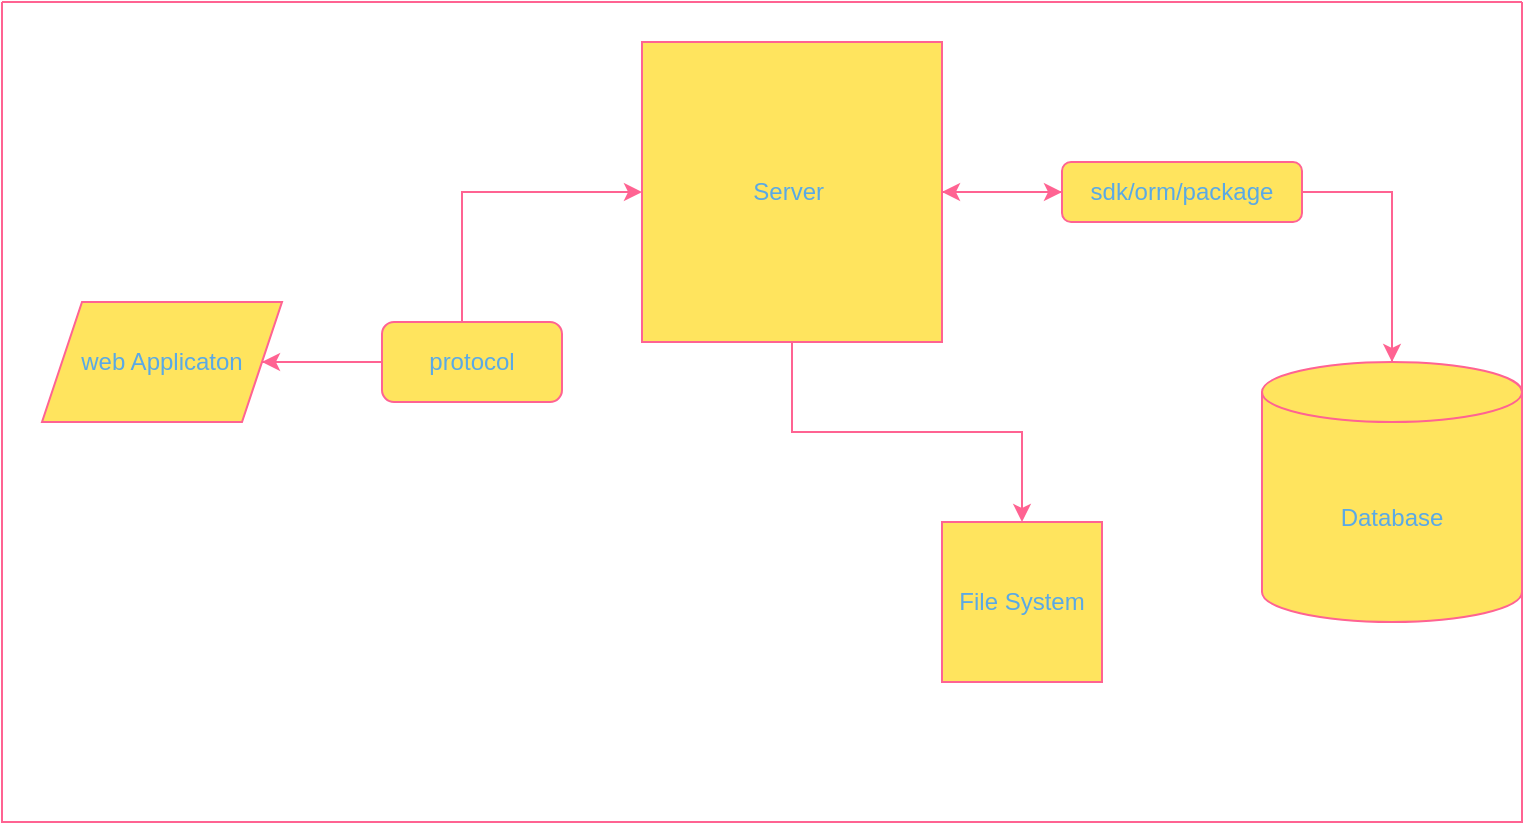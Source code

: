 <mxfile version="21.6.8" type="github" pages="2">
  <diagram name="HLD" id="lwee_DpMBSLP7jrXsPZq">
    <mxGraphModel dx="794" dy="456" grid="1" gridSize="10" guides="1" tooltips="1" connect="1" arrows="1" fold="1" page="1" pageScale="1" pageWidth="850" pageHeight="1100" math="0" shadow="0">
      <root>
        <mxCell id="0" />
        <mxCell id="1" parent="0" />
        <mxCell id="VSvQy5dFLlS-B9iUsLbJ-1" value="" style="swimlane;startSize=0;fillColor=#F6FF78;strokeColor=#FF6392;labelBackgroundColor=none;fontColor=#5AA9E6;" vertex="1" parent="1">
          <mxGeometry x="60" y="50" width="760" height="410" as="geometry">
            <mxRectangle x="60" y="50" width="50" height="40" as="alternateBounds" />
          </mxGeometry>
        </mxCell>
        <mxCell id="VSvQy5dFLlS-B9iUsLbJ-7" style="edgeStyle=orthogonalEdgeStyle;rounded=0;orthogonalLoop=1;jettySize=auto;html=1;exitX=1;exitY=0.5;exitDx=0;exitDy=0;strokeColor=#FF6392;fontColor=#5AA9E6;fillColor=#FFE45E;" edge="1" parent="VSvQy5dFLlS-B9iUsLbJ-1" source="VSvQy5dFLlS-B9iUsLbJ-2" target="VSvQy5dFLlS-B9iUsLbJ-3">
          <mxGeometry relative="1" as="geometry" />
        </mxCell>
        <mxCell id="VSvQy5dFLlS-B9iUsLbJ-2" value="web Applicaton" style="shape=parallelogram;perimeter=parallelogramPerimeter;whiteSpace=wrap;html=1;fixedSize=1;strokeColor=#FF6392;fontColor=#5AA9E6;fillColor=#FFE45E;" vertex="1" parent="VSvQy5dFLlS-B9iUsLbJ-1">
          <mxGeometry x="20" y="150" width="120" height="60" as="geometry" />
        </mxCell>
        <mxCell id="VSvQy5dFLlS-B9iUsLbJ-5" value="" style="edgeStyle=orthogonalEdgeStyle;rounded=0;orthogonalLoop=1;jettySize=auto;html=1;strokeColor=#FF6392;fontColor=#5AA9E6;fillColor=#FFE45E;exitX=1;exitY=0.5;exitDx=0;exitDy=0;" edge="1" parent="VSvQy5dFLlS-B9iUsLbJ-1" source="hWdLBgMQMnGxIaRK6Ltx-3" target="VSvQy5dFLlS-B9iUsLbJ-4">
          <mxGeometry relative="1" as="geometry" />
        </mxCell>
        <mxCell id="VSvQy5dFLlS-B9iUsLbJ-8" style="edgeStyle=orthogonalEdgeStyle;rounded=0;orthogonalLoop=1;jettySize=auto;html=1;entryX=1;entryY=0.5;entryDx=0;entryDy=0;strokeColor=#FF6392;fontColor=#5AA9E6;fillColor=#FFE45E;" edge="1" parent="VSvQy5dFLlS-B9iUsLbJ-1" source="hWdLBgMQMnGxIaRK6Ltx-1" target="VSvQy5dFLlS-B9iUsLbJ-2">
          <mxGeometry relative="1" as="geometry" />
        </mxCell>
        <mxCell id="6TBo3ajaVwH72sm0Jn_y-2" style="edgeStyle=orthogonalEdgeStyle;rounded=0;orthogonalLoop=1;jettySize=auto;html=1;exitX=0.5;exitY=1;exitDx=0;exitDy=0;entryX=0.5;entryY=0;entryDx=0;entryDy=0;strokeColor=#FF6392;fontColor=#5AA9E6;fillColor=#FFE45E;" edge="1" parent="VSvQy5dFLlS-B9iUsLbJ-1" source="VSvQy5dFLlS-B9iUsLbJ-3" target="6TBo3ajaVwH72sm0Jn_y-1">
          <mxGeometry relative="1" as="geometry" />
        </mxCell>
        <mxCell id="VSvQy5dFLlS-B9iUsLbJ-3" value="Server&amp;nbsp;" style="whiteSpace=wrap;html=1;aspect=fixed;strokeColor=#FF6392;fontColor=#5AA9E6;fillColor=#FFE45E;" vertex="1" parent="VSvQy5dFLlS-B9iUsLbJ-1">
          <mxGeometry x="320" y="20" width="150" height="150" as="geometry" />
        </mxCell>
        <mxCell id="hWdLBgMQMnGxIaRK6Ltx-8" style="edgeStyle=orthogonalEdgeStyle;rounded=0;orthogonalLoop=1;jettySize=auto;html=1;exitX=0.5;exitY=0;exitDx=0;exitDy=0;exitPerimeter=0;entryX=1;entryY=0.5;entryDx=0;entryDy=0;strokeColor=#FF6392;fontColor=#5AA9E6;fillColor=#FFE45E;" edge="1" parent="VSvQy5dFLlS-B9iUsLbJ-1" source="VSvQy5dFLlS-B9iUsLbJ-4" target="VSvQy5dFLlS-B9iUsLbJ-3">
          <mxGeometry relative="1" as="geometry" />
        </mxCell>
        <mxCell id="VSvQy5dFLlS-B9iUsLbJ-4" value="Database" style="shape=cylinder3;whiteSpace=wrap;html=1;boundedLbl=1;backgroundOutline=1;size=15;strokeColor=#FF6392;fontColor=#5AA9E6;fillColor=#FFE45E;" vertex="1" parent="VSvQy5dFLlS-B9iUsLbJ-1">
          <mxGeometry x="630" y="180" width="130" height="130" as="geometry" />
        </mxCell>
        <mxCell id="hWdLBgMQMnGxIaRK6Ltx-1" value="protocol" style="rounded=1;whiteSpace=wrap;html=1;strokeColor=#FF6392;fontColor=#5AA9E6;fillColor=#FFE45E;" vertex="1" parent="VSvQy5dFLlS-B9iUsLbJ-1">
          <mxGeometry x="190" y="160" width="90" height="40" as="geometry" />
        </mxCell>
        <mxCell id="hWdLBgMQMnGxIaRK6Ltx-7" value="" style="edgeStyle=orthogonalEdgeStyle;rounded=0;orthogonalLoop=1;jettySize=auto;html=1;strokeColor=#FF6392;fontColor=#5AA9E6;fillColor=#FFE45E;" edge="1" parent="VSvQy5dFLlS-B9iUsLbJ-1" source="VSvQy5dFLlS-B9iUsLbJ-3" target="hWdLBgMQMnGxIaRK6Ltx-3">
          <mxGeometry relative="1" as="geometry">
            <mxPoint x="530" y="145" as="sourcePoint" />
            <mxPoint x="755" y="230" as="targetPoint" />
          </mxGeometry>
        </mxCell>
        <mxCell id="hWdLBgMQMnGxIaRK6Ltx-3" value="sdk/orm/package" style="rounded=1;whiteSpace=wrap;html=1;strokeColor=#FF6392;fontColor=#5AA9E6;fillColor=#FFE45E;" vertex="1" parent="VSvQy5dFLlS-B9iUsLbJ-1">
          <mxGeometry x="530" y="80" width="120" height="30" as="geometry" />
        </mxCell>
        <mxCell id="6TBo3ajaVwH72sm0Jn_y-1" value="File System" style="whiteSpace=wrap;html=1;aspect=fixed;strokeColor=#FF6392;fontColor=#5AA9E6;fillColor=#FFE45E;" vertex="1" parent="VSvQy5dFLlS-B9iUsLbJ-1">
          <mxGeometry x="470" y="260" width="80" height="80" as="geometry" />
        </mxCell>
      </root>
    </mxGraphModel>
  </diagram>
  <diagram id="RTZchIBD0rqj3JDzW0TW" name="LLD">
    <mxGraphModel dx="794" dy="456" grid="1" gridSize="10" guides="1" tooltips="1" connect="1" arrows="1" fold="1" page="1" pageScale="1" pageWidth="850" pageHeight="1100" math="0" shadow="0">
      <root>
        <mxCell id="0" />
        <mxCell id="1" parent="0" />
        <mxCell id="GIV4ogAcHvEZMnjFFi9--1" value="" style="group" vertex="1" connectable="0" parent="1">
          <mxGeometry x="40" y="80" width="630" height="290" as="geometry" />
        </mxCell>
        <mxCell id="I_dMHqG7QM0zt3u4koEv-1" value="Web Application&lt;br&gt;(React)" style="whiteSpace=wrap;html=1;aspect=fixed;strokeColor=#FF6392;fontColor=#5AA9E6;fillColor=#FFE45E;" vertex="1" parent="GIV4ogAcHvEZMnjFFi9--1">
          <mxGeometry width="90" height="90" as="geometry" />
        </mxCell>
        <mxCell id="7wkqDqcYeYB7PeSTV6t_-1" value="server (APIs)&amp;nbsp;" style="whiteSpace=wrap;html=1;aspect=fixed;strokeColor=#FF6392;fontColor=#5AA9E6;fillColor=#FFE45E;" vertex="1" parent="GIV4ogAcHvEZMnjFFi9--1">
          <mxGeometry x="275" y="65" width="110" height="110" as="geometry" />
        </mxCell>
        <mxCell id="7wkqDqcYeYB7PeSTV6t_-3" style="edgeStyle=orthogonalEdgeStyle;rounded=0;orthogonalLoop=1;jettySize=auto;html=1;exitX=1;exitY=0.5;exitDx=0;exitDy=0;strokeColor=#FF6392;fontColor=#5AA9E6;fillColor=#FFE45E;entryX=0;entryY=0.5;entryDx=0;entryDy=0;" edge="1" parent="GIV4ogAcHvEZMnjFFi9--1" source="I_dMHqG7QM0zt3u4koEv-1" target="7wkqDqcYeYB7PeSTV6t_-1">
          <mxGeometry relative="1" as="geometry">
            <mxPoint x="180" y="45" as="targetPoint" />
          </mxGeometry>
        </mxCell>
        <mxCell id="7wkqDqcYeYB7PeSTV6t_-2" value="sequelize ORM" style="shape=xor;whiteSpace=wrap;html=1;strokeColor=#FF6392;fontColor=#5AA9E6;fillColor=#FFE45E;" vertex="1" parent="GIV4ogAcHvEZMnjFFi9--1">
          <mxGeometry x="380" y="70" width="105" height="80" as="geometry" />
        </mxCell>
        <mxCell id="7wkqDqcYeYB7PeSTV6t_-4" value="HTTP/HTTPS" style="rounded=1;whiteSpace=wrap;html=1;strokeColor=#FF6392;fontColor=#5AA9E6;fillColor=#FFE45E;" vertex="1" parent="GIV4ogAcHvEZMnjFFi9--1">
          <mxGeometry x="130" y="40" width="120" height="60" as="geometry" />
        </mxCell>
        <mxCell id="7wkqDqcYeYB7PeSTV6t_-6" value="postgresql" style="shape=cylinder3;whiteSpace=wrap;html=1;boundedLbl=1;backgroundOutline=1;size=15;strokeColor=#FF6392;fontColor=#5AA9E6;fillColor=#FFE45E;" vertex="1" parent="GIV4ogAcHvEZMnjFFi9--1">
          <mxGeometry x="490" y="160" width="140" height="130" as="geometry" />
        </mxCell>
        <mxCell id="7wkqDqcYeYB7PeSTV6t_-5" style="edgeStyle=orthogonalEdgeStyle;rounded=0;orthogonalLoop=1;jettySize=auto;html=1;exitX=1;exitY=0.5;exitDx=0;exitDy=0;exitPerimeter=0;strokeColor=#FF6392;fontColor=#5AA9E6;fillColor=#FFE45E;" edge="1" parent="GIV4ogAcHvEZMnjFFi9--1" source="7wkqDqcYeYB7PeSTV6t_-2" target="7wkqDqcYeYB7PeSTV6t_-6">
          <mxGeometry relative="1" as="geometry">
            <mxPoint x="520" y="200" as="targetPoint" />
          </mxGeometry>
        </mxCell>
        <mxCell id="7wkqDqcYeYB7PeSTV6t_-7" value="File storage/File System/ local (amazon s3)" style="rounded=1;whiteSpace=wrap;html=1;strokeColor=#FF6392;fontColor=#5AA9E6;fillColor=#FFE45E;" vertex="1" parent="GIV4ogAcHvEZMnjFFi9--1">
          <mxGeometry x="320" y="240" width="120" height="50" as="geometry" />
        </mxCell>
        <mxCell id="7wkqDqcYeYB7PeSTV6t_-8" style="edgeStyle=orthogonalEdgeStyle;rounded=0;orthogonalLoop=1;jettySize=auto;html=1;exitX=0.5;exitY=1;exitDx=0;exitDy=0;entryX=0.478;entryY=-0.1;entryDx=0;entryDy=0;entryPerimeter=0;strokeColor=#FF6392;fontColor=#5AA9E6;fillColor=#FFE45E;" edge="1" parent="GIV4ogAcHvEZMnjFFi9--1" source="7wkqDqcYeYB7PeSTV6t_-1" target="7wkqDqcYeYB7PeSTV6t_-7">
          <mxGeometry relative="1" as="geometry" />
        </mxCell>
      </root>
    </mxGraphModel>
  </diagram>
</mxfile>
